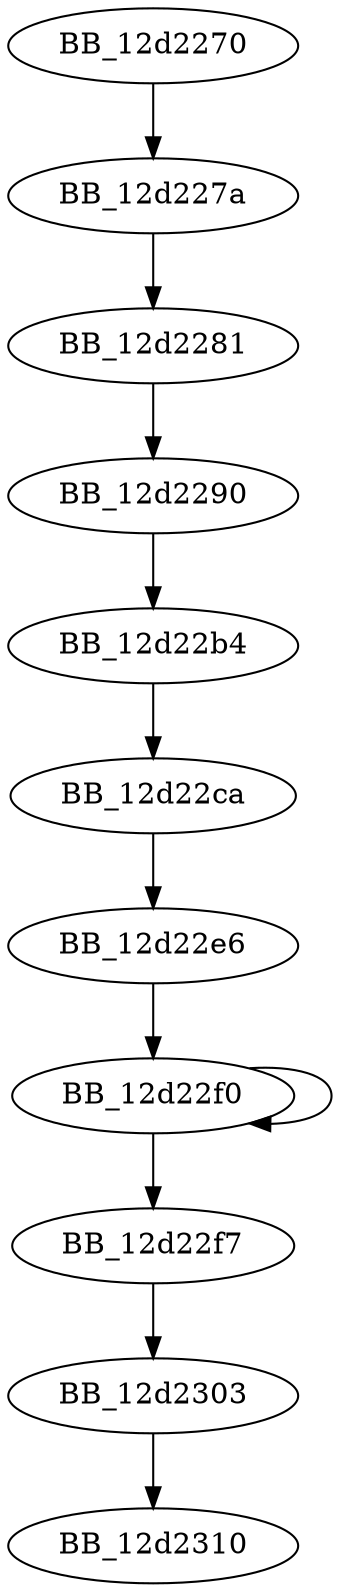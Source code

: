 DiGraph sub_12D2270{
BB_12d2270->BB_12d227a
BB_12d227a->BB_12d2281
BB_12d2281->BB_12d2290
BB_12d2290->BB_12d22b4
BB_12d22b4->BB_12d22ca
BB_12d22ca->BB_12d22e6
BB_12d22e6->BB_12d22f0
BB_12d22f0->BB_12d22f0
BB_12d22f0->BB_12d22f7
BB_12d22f7->BB_12d2303
BB_12d2303->BB_12d2310
}
